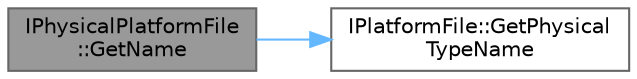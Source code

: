 digraph "IPhysicalPlatformFile::GetName"
{
 // INTERACTIVE_SVG=YES
 // LATEX_PDF_SIZE
  bgcolor="transparent";
  edge [fontname=Helvetica,fontsize=10,labelfontname=Helvetica,labelfontsize=10];
  node [fontname=Helvetica,fontsize=10,shape=box,height=0.2,width=0.4];
  rankdir="LR";
  Node1 [id="Node000001",label="IPhysicalPlatformFile\l::GetName",height=0.2,width=0.4,color="gray40", fillcolor="grey60", style="filled", fontcolor="black",tooltip="Gets this platform file type name."];
  Node1 -> Node2 [id="edge1_Node000001_Node000002",color="steelblue1",style="solid",tooltip=" "];
  Node2 [id="Node000002",label="IPlatformFile::GetPhysical\lTypeName",height=0.2,width=0.4,color="grey40", fillcolor="white", style="filled",URL="$de/d1e/classIPlatformFile.html#ae12733af5d0c0046fd5fd21a4583ea0b",tooltip="Returns the name of the physical platform file type."];
}
